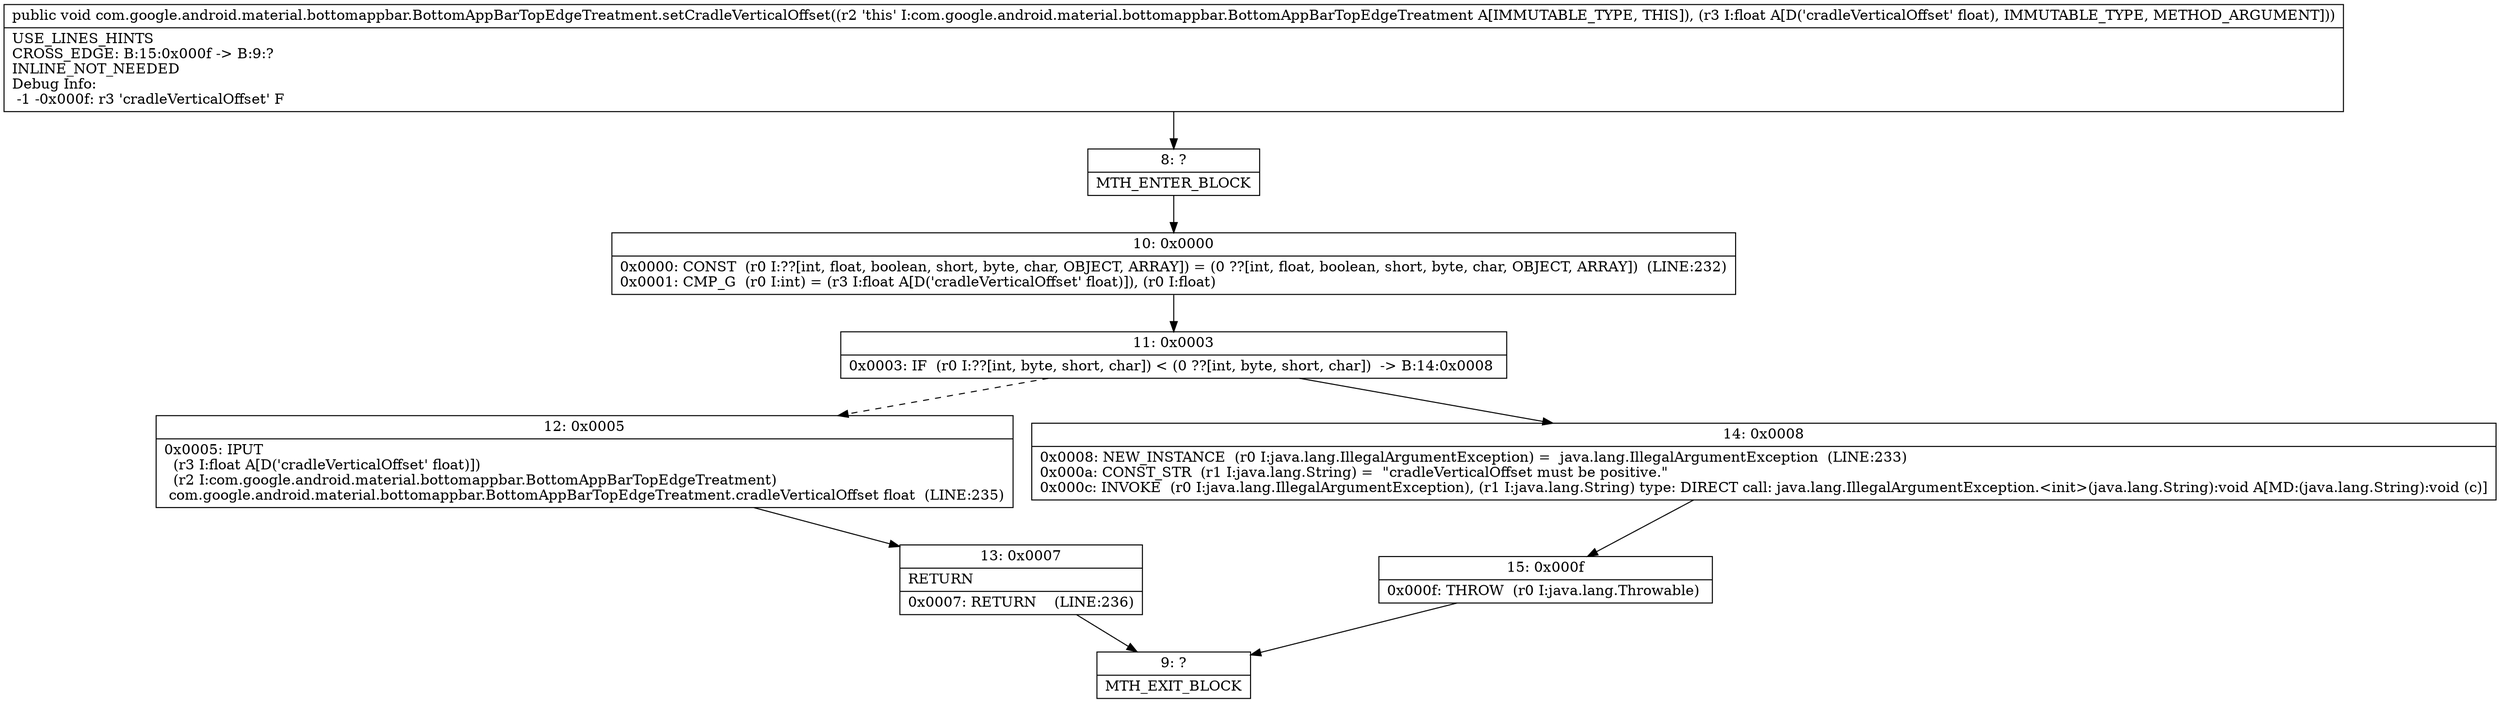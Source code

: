 digraph "CFG forcom.google.android.material.bottomappbar.BottomAppBarTopEdgeTreatment.setCradleVerticalOffset(F)V" {
Node_8 [shape=record,label="{8\:\ ?|MTH_ENTER_BLOCK\l}"];
Node_10 [shape=record,label="{10\:\ 0x0000|0x0000: CONST  (r0 I:??[int, float, boolean, short, byte, char, OBJECT, ARRAY]) = (0 ??[int, float, boolean, short, byte, char, OBJECT, ARRAY])  (LINE:232)\l0x0001: CMP_G  (r0 I:int) = (r3 I:float A[D('cradleVerticalOffset' float)]), (r0 I:float) \l}"];
Node_11 [shape=record,label="{11\:\ 0x0003|0x0003: IF  (r0 I:??[int, byte, short, char]) \< (0 ??[int, byte, short, char])  \-\> B:14:0x0008 \l}"];
Node_12 [shape=record,label="{12\:\ 0x0005|0x0005: IPUT  \l  (r3 I:float A[D('cradleVerticalOffset' float)])\l  (r2 I:com.google.android.material.bottomappbar.BottomAppBarTopEdgeTreatment)\l com.google.android.material.bottomappbar.BottomAppBarTopEdgeTreatment.cradleVerticalOffset float  (LINE:235)\l}"];
Node_13 [shape=record,label="{13\:\ 0x0007|RETURN\l|0x0007: RETURN    (LINE:236)\l}"];
Node_9 [shape=record,label="{9\:\ ?|MTH_EXIT_BLOCK\l}"];
Node_14 [shape=record,label="{14\:\ 0x0008|0x0008: NEW_INSTANCE  (r0 I:java.lang.IllegalArgumentException) =  java.lang.IllegalArgumentException  (LINE:233)\l0x000a: CONST_STR  (r1 I:java.lang.String) =  \"cradleVerticalOffset must be positive.\" \l0x000c: INVOKE  (r0 I:java.lang.IllegalArgumentException), (r1 I:java.lang.String) type: DIRECT call: java.lang.IllegalArgumentException.\<init\>(java.lang.String):void A[MD:(java.lang.String):void (c)]\l}"];
Node_15 [shape=record,label="{15\:\ 0x000f|0x000f: THROW  (r0 I:java.lang.Throwable) \l}"];
MethodNode[shape=record,label="{public void com.google.android.material.bottomappbar.BottomAppBarTopEdgeTreatment.setCradleVerticalOffset((r2 'this' I:com.google.android.material.bottomappbar.BottomAppBarTopEdgeTreatment A[IMMUTABLE_TYPE, THIS]), (r3 I:float A[D('cradleVerticalOffset' float), IMMUTABLE_TYPE, METHOD_ARGUMENT]))  | USE_LINES_HINTS\lCROSS_EDGE: B:15:0x000f \-\> B:9:?\lINLINE_NOT_NEEDED\lDebug Info:\l  \-1 \-0x000f: r3 'cradleVerticalOffset' F\l}"];
MethodNode -> Node_8;Node_8 -> Node_10;
Node_10 -> Node_11;
Node_11 -> Node_12[style=dashed];
Node_11 -> Node_14;
Node_12 -> Node_13;
Node_13 -> Node_9;
Node_14 -> Node_15;
Node_15 -> Node_9;
}

